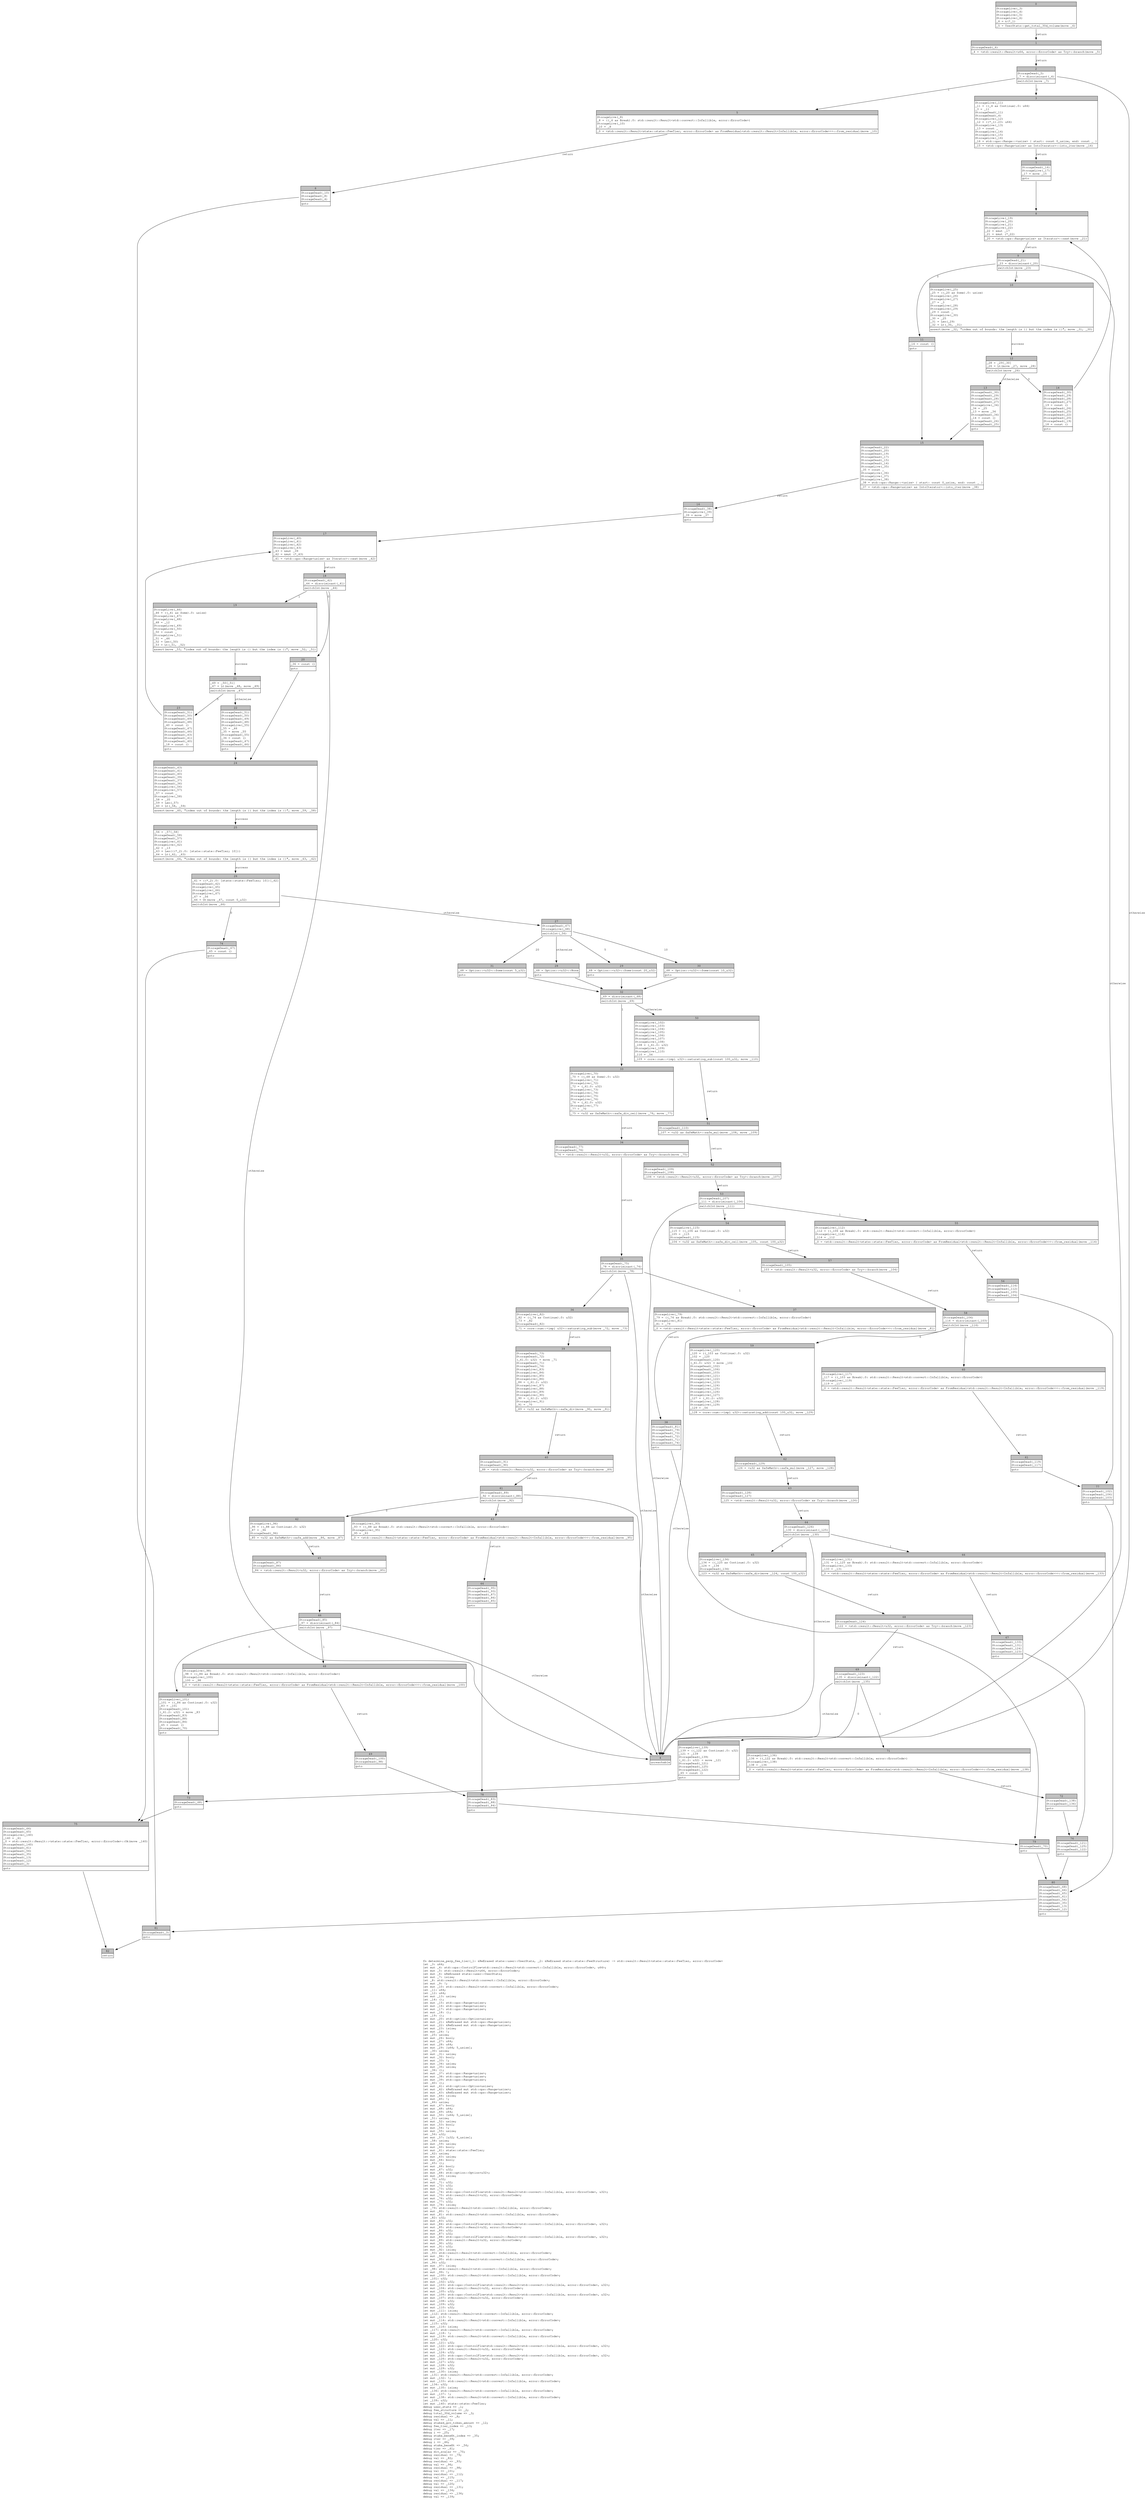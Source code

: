 digraph Mir_0_2233 {
    graph [fontname="Courier, monospace"];
    node [fontname="Courier, monospace"];
    edge [fontname="Courier, monospace"];
    label=<fn determine_perp_fee_tier(_1: &amp;ReErased state::user::UserStats, _2: &amp;ReErased state::state::FeeStructure) -&gt; std::result::Result&lt;state::state::FeeTier, error::ErrorCode&gt;<br align="left"/>let _3: u64;<br align="left"/>let mut _4: std::ops::ControlFlow&lt;std::result::Result&lt;std::convert::Infallible, error::ErrorCode&gt;, u64&gt;;<br align="left"/>let mut _5: std::result::Result&lt;u64, error::ErrorCode&gt;;<br align="left"/>let mut _6: &amp;ReErased state::user::UserStats;<br align="left"/>let mut _7: isize;<br align="left"/>let _8: std::result::Result&lt;std::convert::Infallible, error::ErrorCode&gt;;<br align="left"/>let mut _9: !;<br align="left"/>let mut _10: std::result::Result&lt;std::convert::Infallible, error::ErrorCode&gt;;<br align="left"/>let _11: u64;<br align="left"/>let _12: u64;<br align="left"/>let mut _13: usize;<br align="left"/>let _14: ();<br align="left"/>let mut _15: std::ops::Range&lt;usize&gt;;<br align="left"/>let mut _16: std::ops::Range&lt;usize&gt;;<br align="left"/>let mut _17: std::ops::Range&lt;usize&gt;;<br align="left"/>let mut _18: ();<br align="left"/>let _19: ();<br align="left"/>let mut _20: std::option::Option&lt;usize&gt;;<br align="left"/>let mut _21: &amp;ReErased mut std::ops::Range&lt;usize&gt;;<br align="left"/>let mut _22: &amp;ReErased mut std::ops::Range&lt;usize&gt;;<br align="left"/>let mut _23: isize;<br align="left"/>let mut _24: !;<br align="left"/>let _25: usize;<br align="left"/>let mut _26: bool;<br align="left"/>let mut _27: u64;<br align="left"/>let mut _28: u64;<br align="left"/>let mut _29: [u64; 5_usize];<br align="left"/>let _30: usize;<br align="left"/>let mut _31: usize;<br align="left"/>let mut _32: bool;<br align="left"/>let mut _33: !;<br align="left"/>let mut _34: usize;<br align="left"/>let mut _35: usize;<br align="left"/>let _36: ();<br align="left"/>let mut _37: std::ops::Range&lt;usize&gt;;<br align="left"/>let mut _38: std::ops::Range&lt;usize&gt;;<br align="left"/>let mut _39: std::ops::Range&lt;usize&gt;;<br align="left"/>let _40: ();<br align="left"/>let mut _41: std::option::Option&lt;usize&gt;;<br align="left"/>let mut _42: &amp;ReErased mut std::ops::Range&lt;usize&gt;;<br align="left"/>let mut _43: &amp;ReErased mut std::ops::Range&lt;usize&gt;;<br align="left"/>let mut _44: isize;<br align="left"/>let mut _45: !;<br align="left"/>let _46: usize;<br align="left"/>let mut _47: bool;<br align="left"/>let mut _48: u64;<br align="left"/>let mut _49: u64;<br align="left"/>let mut _50: [u64; 5_usize];<br align="left"/>let _51: usize;<br align="left"/>let mut _52: usize;<br align="left"/>let mut _53: bool;<br align="left"/>let mut _54: !;<br align="left"/>let mut _55: usize;<br align="left"/>let _56: u32;<br align="left"/>let mut _57: [u32; 6_usize];<br align="left"/>let _58: usize;<br align="left"/>let mut _59: usize;<br align="left"/>let mut _60: bool;<br align="left"/>let mut _61: state::state::FeeTier;<br align="left"/>let _62: usize;<br align="left"/>let mut _63: usize;<br align="left"/>let mut _64: bool;<br align="left"/>let _65: ();<br align="left"/>let mut _66: bool;<br align="left"/>let mut _67: u32;<br align="left"/>let mut _68: std::option::Option&lt;u32&gt;;<br align="left"/>let mut _69: isize;<br align="left"/>let _70: u32;<br align="left"/>let mut _71: u32;<br align="left"/>let mut _72: u32;<br align="left"/>let mut _73: u32;<br align="left"/>let mut _74: std::ops::ControlFlow&lt;std::result::Result&lt;std::convert::Infallible, error::ErrorCode&gt;, u32&gt;;<br align="left"/>let mut _75: std::result::Result&lt;u32, error::ErrorCode&gt;;<br align="left"/>let mut _76: u32;<br align="left"/>let mut _77: u32;<br align="left"/>let mut _78: isize;<br align="left"/>let _79: std::result::Result&lt;std::convert::Infallible, error::ErrorCode&gt;;<br align="left"/>let mut _80: !;<br align="left"/>let mut _81: std::result::Result&lt;std::convert::Infallible, error::ErrorCode&gt;;<br align="left"/>let _82: u32;<br align="left"/>let mut _83: u32;<br align="left"/>let mut _84: std::ops::ControlFlow&lt;std::result::Result&lt;std::convert::Infallible, error::ErrorCode&gt;, u32&gt;;<br align="left"/>let mut _85: std::result::Result&lt;u32, error::ErrorCode&gt;;<br align="left"/>let mut _86: u32;<br align="left"/>let mut _87: u32;<br align="left"/>let mut _88: std::ops::ControlFlow&lt;std::result::Result&lt;std::convert::Infallible, error::ErrorCode&gt;, u32&gt;;<br align="left"/>let mut _89: std::result::Result&lt;u32, error::ErrorCode&gt;;<br align="left"/>let mut _90: u32;<br align="left"/>let mut _91: u32;<br align="left"/>let mut _92: isize;<br align="left"/>let _93: std::result::Result&lt;std::convert::Infallible, error::ErrorCode&gt;;<br align="left"/>let mut _94: !;<br align="left"/>let mut _95: std::result::Result&lt;std::convert::Infallible, error::ErrorCode&gt;;<br align="left"/>let _96: u32;<br align="left"/>let mut _97: isize;<br align="left"/>let _98: std::result::Result&lt;std::convert::Infallible, error::ErrorCode&gt;;<br align="left"/>let mut _99: !;<br align="left"/>let mut _100: std::result::Result&lt;std::convert::Infallible, error::ErrorCode&gt;;<br align="left"/>let _101: u32;<br align="left"/>let mut _102: u32;<br align="left"/>let mut _103: std::ops::ControlFlow&lt;std::result::Result&lt;std::convert::Infallible, error::ErrorCode&gt;, u32&gt;;<br align="left"/>let mut _104: std::result::Result&lt;u32, error::ErrorCode&gt;;<br align="left"/>let mut _105: u32;<br align="left"/>let mut _106: std::ops::ControlFlow&lt;std::result::Result&lt;std::convert::Infallible, error::ErrorCode&gt;, u32&gt;;<br align="left"/>let mut _107: std::result::Result&lt;u32, error::ErrorCode&gt;;<br align="left"/>let mut _108: u32;<br align="left"/>let mut _109: u32;<br align="left"/>let mut _110: u32;<br align="left"/>let mut _111: isize;<br align="left"/>let _112: std::result::Result&lt;std::convert::Infallible, error::ErrorCode&gt;;<br align="left"/>let mut _113: !;<br align="left"/>let mut _114: std::result::Result&lt;std::convert::Infallible, error::ErrorCode&gt;;<br align="left"/>let _115: u32;<br align="left"/>let mut _116: isize;<br align="left"/>let _117: std::result::Result&lt;std::convert::Infallible, error::ErrorCode&gt;;<br align="left"/>let mut _118: !;<br align="left"/>let mut _119: std::result::Result&lt;std::convert::Infallible, error::ErrorCode&gt;;<br align="left"/>let _120: u32;<br align="left"/>let mut _121: u32;<br align="left"/>let mut _122: std::ops::ControlFlow&lt;std::result::Result&lt;std::convert::Infallible, error::ErrorCode&gt;, u32&gt;;<br align="left"/>let mut _123: std::result::Result&lt;u32, error::ErrorCode&gt;;<br align="left"/>let mut _124: u32;<br align="left"/>let mut _125: std::ops::ControlFlow&lt;std::result::Result&lt;std::convert::Infallible, error::ErrorCode&gt;, u32&gt;;<br align="left"/>let mut _126: std::result::Result&lt;u32, error::ErrorCode&gt;;<br align="left"/>let mut _127: u32;<br align="left"/>let mut _128: u32;<br align="left"/>let mut _129: u32;<br align="left"/>let mut _130: isize;<br align="left"/>let _131: std::result::Result&lt;std::convert::Infallible, error::ErrorCode&gt;;<br align="left"/>let mut _132: !;<br align="left"/>let mut _133: std::result::Result&lt;std::convert::Infallible, error::ErrorCode&gt;;<br align="left"/>let _134: u32;<br align="left"/>let mut _135: isize;<br align="left"/>let _136: std::result::Result&lt;std::convert::Infallible, error::ErrorCode&gt;;<br align="left"/>let mut _137: !;<br align="left"/>let mut _138: std::result::Result&lt;std::convert::Infallible, error::ErrorCode&gt;;<br align="left"/>let _139: u32;<br align="left"/>let mut _140: state::state::FeeTier;<br align="left"/>debug user_stats =&gt; _1;<br align="left"/>debug fee_structure =&gt; _2;<br align="left"/>debug total_30d_volume =&gt; _3;<br align="left"/>debug residual =&gt; _8;<br align="left"/>debug val =&gt; _11;<br align="left"/>debug staked_gov_token_amount =&gt; _12;<br align="left"/>debug fee_tier_index =&gt; _13;<br align="left"/>debug iter =&gt; _17;<br align="left"/>debug i =&gt; _25;<br align="left"/>debug stake_benefit_index =&gt; _35;<br align="left"/>debug iter =&gt; _39;<br align="left"/>debug i =&gt; _46;<br align="left"/>debug stake_benefit =&gt; _56;<br align="left"/>debug tier =&gt; _61;<br align="left"/>debug div_scalar =&gt; _70;<br align="left"/>debug residual =&gt; _79;<br align="left"/>debug val =&gt; _82;<br align="left"/>debug residual =&gt; _93;<br align="left"/>debug val =&gt; _96;<br align="left"/>debug residual =&gt; _98;<br align="left"/>debug val =&gt; _101;<br align="left"/>debug residual =&gt; _112;<br align="left"/>debug val =&gt; _115;<br align="left"/>debug residual =&gt; _117;<br align="left"/>debug val =&gt; _120;<br align="left"/>debug residual =&gt; _131;<br align="left"/>debug val =&gt; _134;<br align="left"/>debug residual =&gt; _136;<br align="left"/>debug val =&gt; _139;<br align="left"/>>;
    bb0__0_2233 [shape="none", label=<<table border="0" cellborder="1" cellspacing="0"><tr><td bgcolor="gray" align="center" colspan="1">0</td></tr><tr><td align="left" balign="left">StorageLive(_3)<br/>StorageLive(_4)<br/>StorageLive(_5)<br/>StorageLive(_6)<br/>_6 = &amp;(*_1)<br/></td></tr><tr><td align="left">_5 = UserStats::get_total_30d_volume(move _6)</td></tr></table>>];
    bb1__0_2233 [shape="none", label=<<table border="0" cellborder="1" cellspacing="0"><tr><td bgcolor="gray" align="center" colspan="1">1</td></tr><tr><td align="left" balign="left">StorageDead(_6)<br/></td></tr><tr><td align="left">_4 = &lt;std::result::Result&lt;u64, error::ErrorCode&gt; as Try&gt;::branch(move _5)</td></tr></table>>];
    bb2__0_2233 [shape="none", label=<<table border="0" cellborder="1" cellspacing="0"><tr><td bgcolor="gray" align="center" colspan="1">2</td></tr><tr><td align="left" balign="left">StorageDead(_5)<br/>_7 = discriminant(_4)<br/></td></tr><tr><td align="left">switchInt(move _7)</td></tr></table>>];
    bb3__0_2233 [shape="none", label=<<table border="0" cellborder="1" cellspacing="0"><tr><td bgcolor="gray" align="center" colspan="1">3</td></tr><tr><td align="left" balign="left">StorageLive(_11)<br/>_11 = ((_4 as Continue).0: u64)<br/>_3 = _11<br/>StorageDead(_11)<br/>StorageDead(_4)<br/>StorageLive(_12)<br/>_12 = ((*_1).23: u64)<br/>StorageLive(_13)<br/>_13 = const _<br/>StorageLive(_14)<br/>StorageLive(_15)<br/>StorageLive(_16)<br/>_16 = std::ops::Range::&lt;usize&gt; { start: const 0_usize, end: const _ }<br/></td></tr><tr><td align="left">_15 = &lt;std::ops::Range&lt;usize&gt; as IntoIterator&gt;::into_iter(move _16)</td></tr></table>>];
    bb4__0_2233 [shape="none", label=<<table border="0" cellborder="1" cellspacing="0"><tr><td bgcolor="gray" align="center" colspan="1">4</td></tr><tr><td align="left">unreachable</td></tr></table>>];
    bb5__0_2233 [shape="none", label=<<table border="0" cellborder="1" cellspacing="0"><tr><td bgcolor="gray" align="center" colspan="1">5</td></tr><tr><td align="left" balign="left">StorageLive(_8)<br/>_8 = ((_4 as Break).0: std::result::Result&lt;std::convert::Infallible, error::ErrorCode&gt;)<br/>StorageLive(_10)<br/>_10 = _8<br/></td></tr><tr><td align="left">_0 = &lt;std::result::Result&lt;state::state::FeeTier, error::ErrorCode&gt; as FromResidual&lt;std::result::Result&lt;Infallible, error::ErrorCode&gt;&gt;&gt;::from_residual(move _10)</td></tr></table>>];
    bb6__0_2233 [shape="none", label=<<table border="0" cellborder="1" cellspacing="0"><tr><td bgcolor="gray" align="center" colspan="1">6</td></tr><tr><td align="left" balign="left">StorageDead(_10)<br/>StorageDead(_8)<br/>StorageDead(_4)<br/></td></tr><tr><td align="left">goto</td></tr></table>>];
    bb7__0_2233 [shape="none", label=<<table border="0" cellborder="1" cellspacing="0"><tr><td bgcolor="gray" align="center" colspan="1">7</td></tr><tr><td align="left" balign="left">StorageDead(_16)<br/>StorageLive(_17)<br/>_17 = move _15<br/></td></tr><tr><td align="left">goto</td></tr></table>>];
    bb8__0_2233 [shape="none", label=<<table border="0" cellborder="1" cellspacing="0"><tr><td bgcolor="gray" align="center" colspan="1">8</td></tr><tr><td align="left" balign="left">StorageLive(_19)<br/>StorageLive(_20)<br/>StorageLive(_21)<br/>StorageLive(_22)<br/>_22 = &amp;mut _17<br/>_21 = &amp;mut (*_22)<br/></td></tr><tr><td align="left">_20 = &lt;std::ops::Range&lt;usize&gt; as Iterator&gt;::next(move _21)</td></tr></table>>];
    bb9__0_2233 [shape="none", label=<<table border="0" cellborder="1" cellspacing="0"><tr><td bgcolor="gray" align="center" colspan="1">9</td></tr><tr><td align="left" balign="left">StorageDead(_21)<br/>_23 = discriminant(_20)<br/></td></tr><tr><td align="left">switchInt(move _23)</td></tr></table>>];
    bb10__0_2233 [shape="none", label=<<table border="0" cellborder="1" cellspacing="0"><tr><td bgcolor="gray" align="center" colspan="1">10</td></tr><tr><td align="left" balign="left">StorageLive(_25)<br/>_25 = ((_20 as Some).0: usize)<br/>StorageLive(_26)<br/>StorageLive(_27)<br/>_27 = _3<br/>StorageLive(_28)<br/>StorageLive(_29)<br/>_29 = const _<br/>StorageLive(_30)<br/>_30 = _25<br/>_31 = Len(_29)<br/>_32 = Lt(_30, _31)<br/></td></tr><tr><td align="left">assert(move _32, &quot;index out of bounds: the length is {} but the index is {}&quot;, move _31, _30)</td></tr></table>>];
    bb11__0_2233 [shape="none", label=<<table border="0" cellborder="1" cellspacing="0"><tr><td bgcolor="gray" align="center" colspan="1">11</td></tr><tr><td align="left" balign="left">_14 = const ()<br/></td></tr><tr><td align="left">goto</td></tr></table>>];
    bb12__0_2233 [shape="none", label=<<table border="0" cellborder="1" cellspacing="0"><tr><td bgcolor="gray" align="center" colspan="1">12</td></tr><tr><td align="left" balign="left">_28 = _29[_30]<br/>_26 = Lt(move _27, move _28)<br/></td></tr><tr><td align="left">switchInt(move _26)</td></tr></table>>];
    bb13__0_2233 [shape="none", label=<<table border="0" cellborder="1" cellspacing="0"><tr><td bgcolor="gray" align="center" colspan="1">13</td></tr><tr><td align="left" balign="left">StorageDead(_30)<br/>StorageDead(_29)<br/>StorageDead(_28)<br/>StorageDead(_27)<br/>StorageLive(_34)<br/>_34 = _25<br/>_13 = move _34<br/>StorageDead(_34)<br/>_14 = const ()<br/>StorageDead(_26)<br/>StorageDead(_25)<br/></td></tr><tr><td align="left">goto</td></tr></table>>];
    bb14__0_2233 [shape="none", label=<<table border="0" cellborder="1" cellspacing="0"><tr><td bgcolor="gray" align="center" colspan="1">14</td></tr><tr><td align="left" balign="left">StorageDead(_30)<br/>StorageDead(_29)<br/>StorageDead(_28)<br/>StorageDead(_27)<br/>_19 = const ()<br/>StorageDead(_26)<br/>StorageDead(_25)<br/>StorageDead(_22)<br/>StorageDead(_20)<br/>StorageDead(_19)<br/>_18 = const ()<br/></td></tr><tr><td align="left">goto</td></tr></table>>];
    bb15__0_2233 [shape="none", label=<<table border="0" cellborder="1" cellspacing="0"><tr><td bgcolor="gray" align="center" colspan="1">15</td></tr><tr><td align="left" balign="left">StorageDead(_22)<br/>StorageDead(_20)<br/>StorageDead(_19)<br/>StorageDead(_17)<br/>StorageDead(_15)<br/>StorageDead(_14)<br/>StorageLive(_35)<br/>_35 = const _<br/>StorageLive(_36)<br/>StorageLive(_37)<br/>StorageLive(_38)<br/>_38 = std::ops::Range::&lt;usize&gt; { start: const 0_usize, end: const _ }<br/></td></tr><tr><td align="left">_37 = &lt;std::ops::Range&lt;usize&gt; as IntoIterator&gt;::into_iter(move _38)</td></tr></table>>];
    bb16__0_2233 [shape="none", label=<<table border="0" cellborder="1" cellspacing="0"><tr><td bgcolor="gray" align="center" colspan="1">16</td></tr><tr><td align="left" balign="left">StorageDead(_38)<br/>StorageLive(_39)<br/>_39 = move _37<br/></td></tr><tr><td align="left">goto</td></tr></table>>];
    bb17__0_2233 [shape="none", label=<<table border="0" cellborder="1" cellspacing="0"><tr><td bgcolor="gray" align="center" colspan="1">17</td></tr><tr><td align="left" balign="left">StorageLive(_40)<br/>StorageLive(_41)<br/>StorageLive(_42)<br/>StorageLive(_43)<br/>_43 = &amp;mut _39<br/>_42 = &amp;mut (*_43)<br/></td></tr><tr><td align="left">_41 = &lt;std::ops::Range&lt;usize&gt; as Iterator&gt;::next(move _42)</td></tr></table>>];
    bb18__0_2233 [shape="none", label=<<table border="0" cellborder="1" cellspacing="0"><tr><td bgcolor="gray" align="center" colspan="1">18</td></tr><tr><td align="left" balign="left">StorageDead(_42)<br/>_44 = discriminant(_41)<br/></td></tr><tr><td align="left">switchInt(move _44)</td></tr></table>>];
    bb19__0_2233 [shape="none", label=<<table border="0" cellborder="1" cellspacing="0"><tr><td bgcolor="gray" align="center" colspan="1">19</td></tr><tr><td align="left" balign="left">StorageLive(_46)<br/>_46 = ((_41 as Some).0: usize)<br/>StorageLive(_47)<br/>StorageLive(_48)<br/>_48 = _12<br/>StorageLive(_49)<br/>StorageLive(_50)<br/>_50 = const _<br/>StorageLive(_51)<br/>_51 = _46<br/>_52 = Len(_50)<br/>_53 = Lt(_51, _52)<br/></td></tr><tr><td align="left">assert(move _53, &quot;index out of bounds: the length is {} but the index is {}&quot;, move _52, _51)</td></tr></table>>];
    bb20__0_2233 [shape="none", label=<<table border="0" cellborder="1" cellspacing="0"><tr><td bgcolor="gray" align="center" colspan="1">20</td></tr><tr><td align="left" balign="left">_36 = const ()<br/></td></tr><tr><td align="left">goto</td></tr></table>>];
    bb21__0_2233 [shape="none", label=<<table border="0" cellborder="1" cellspacing="0"><tr><td bgcolor="gray" align="center" colspan="1">21</td></tr><tr><td align="left" balign="left">_49 = _50[_51]<br/>_47 = Lt(move _48, move _49)<br/></td></tr><tr><td align="left">switchInt(move _47)</td></tr></table>>];
    bb22__0_2233 [shape="none", label=<<table border="0" cellborder="1" cellspacing="0"><tr><td bgcolor="gray" align="center" colspan="1">22</td></tr><tr><td align="left" balign="left">StorageDead(_51)<br/>StorageDead(_50)<br/>StorageDead(_49)<br/>StorageDead(_48)<br/>StorageLive(_55)<br/>_55 = _46<br/>_35 = move _55<br/>StorageDead(_55)<br/>_36 = const ()<br/>StorageDead(_47)<br/>StorageDead(_46)<br/></td></tr><tr><td align="left">goto</td></tr></table>>];
    bb23__0_2233 [shape="none", label=<<table border="0" cellborder="1" cellspacing="0"><tr><td bgcolor="gray" align="center" colspan="1">23</td></tr><tr><td align="left" balign="left">StorageDead(_51)<br/>StorageDead(_50)<br/>StorageDead(_49)<br/>StorageDead(_48)<br/>_40 = const ()<br/>StorageDead(_47)<br/>StorageDead(_46)<br/>StorageDead(_43)<br/>StorageDead(_41)<br/>StorageDead(_40)<br/>_18 = const ()<br/></td></tr><tr><td align="left">goto</td></tr></table>>];
    bb24__0_2233 [shape="none", label=<<table border="0" cellborder="1" cellspacing="0"><tr><td bgcolor="gray" align="center" colspan="1">24</td></tr><tr><td align="left" balign="left">StorageDead(_43)<br/>StorageDead(_41)<br/>StorageDead(_40)<br/>StorageDead(_39)<br/>StorageDead(_37)<br/>StorageDead(_36)<br/>StorageLive(_56)<br/>StorageLive(_57)<br/>_57 = const _<br/>StorageLive(_58)<br/>_58 = _35<br/>_59 = Len(_57)<br/>_60 = Lt(_58, _59)<br/></td></tr><tr><td align="left">assert(move _60, &quot;index out of bounds: the length is {} but the index is {}&quot;, move _59, _58)</td></tr></table>>];
    bb25__0_2233 [shape="none", label=<<table border="0" cellborder="1" cellspacing="0"><tr><td bgcolor="gray" align="center" colspan="1">25</td></tr><tr><td align="left" balign="left">_56 = _57[_58]<br/>StorageDead(_58)<br/>StorageDead(_57)<br/>StorageLive(_61)<br/>StorageLive(_62)<br/>_62 = _13<br/>_63 = Len(((*_2).0: [state::state::FeeTier; 10]))<br/>_64 = Lt(_62, _63)<br/></td></tr><tr><td align="left">assert(move _64, &quot;index out of bounds: the length is {} but the index is {}&quot;, move _63, _62)</td></tr></table>>];
    bb26__0_2233 [shape="none", label=<<table border="0" cellborder="1" cellspacing="0"><tr><td bgcolor="gray" align="center" colspan="1">26</td></tr><tr><td align="left" balign="left">_61 = ((*_2).0: [state::state::FeeTier; 10])[_62]<br/>StorageDead(_62)<br/>StorageLive(_65)<br/>StorageLive(_66)<br/>StorageLive(_67)<br/>_67 = _56<br/>_66 = Gt(move _67, const 0_u32)<br/></td></tr><tr><td align="left">switchInt(move _66)</td></tr></table>>];
    bb27__0_2233 [shape="none", label=<<table border="0" cellborder="1" cellspacing="0"><tr><td bgcolor="gray" align="center" colspan="1">27</td></tr><tr><td align="left" balign="left">StorageDead(_67)<br/>StorageLive(_68)<br/></td></tr><tr><td align="left">switchInt(_56)</td></tr></table>>];
    bb28__0_2233 [shape="none", label=<<table border="0" cellborder="1" cellspacing="0"><tr><td bgcolor="gray" align="center" colspan="1">28</td></tr><tr><td align="left" balign="left">_68 = Option::&lt;u32&gt;::None<br/></td></tr><tr><td align="left">goto</td></tr></table>>];
    bb29__0_2233 [shape="none", label=<<table border="0" cellborder="1" cellspacing="0"><tr><td bgcolor="gray" align="center" colspan="1">29</td></tr><tr><td align="left" balign="left">_68 = Option::&lt;u32&gt;::Some(const 20_u32)<br/></td></tr><tr><td align="left">goto</td></tr></table>>];
    bb30__0_2233 [shape="none", label=<<table border="0" cellborder="1" cellspacing="0"><tr><td bgcolor="gray" align="center" colspan="1">30</td></tr><tr><td align="left" balign="left">_68 = Option::&lt;u32&gt;::Some(const 10_u32)<br/></td></tr><tr><td align="left">goto</td></tr></table>>];
    bb31__0_2233 [shape="none", label=<<table border="0" cellborder="1" cellspacing="0"><tr><td bgcolor="gray" align="center" colspan="1">31</td></tr><tr><td align="left" balign="left">_68 = Option::&lt;u32&gt;::Some(const 5_u32)<br/></td></tr><tr><td align="left">goto</td></tr></table>>];
    bb32__0_2233 [shape="none", label=<<table border="0" cellborder="1" cellspacing="0"><tr><td bgcolor="gray" align="center" colspan="1">32</td></tr><tr><td align="left" balign="left">_69 = discriminant(_68)<br/></td></tr><tr><td align="left">switchInt(move _69)</td></tr></table>>];
    bb33__0_2233 [shape="none", label=<<table border="0" cellborder="1" cellspacing="0"><tr><td bgcolor="gray" align="center" colspan="1">33</td></tr><tr><td align="left" balign="left">StorageLive(_70)<br/>_70 = ((_68 as Some).0: u32)<br/>StorageLive(_71)<br/>StorageLive(_72)<br/>_72 = (_61.0: u32)<br/>StorageLive(_73)<br/>StorageLive(_74)<br/>StorageLive(_75)<br/>StorageLive(_76)<br/>_76 = (_61.0: u32)<br/>StorageLive(_77)<br/>_77 = _70<br/></td></tr><tr><td align="left">_75 = &lt;u32 as SafeMath&gt;::safe_div_ceil(move _76, move _77)</td></tr></table>>];
    bb34__0_2233 [shape="none", label=<<table border="0" cellborder="1" cellspacing="0"><tr><td bgcolor="gray" align="center" colspan="1">34</td></tr><tr><td align="left" balign="left">StorageDead(_77)<br/>StorageDead(_76)<br/></td></tr><tr><td align="left">_74 = &lt;std::result::Result&lt;u32, error::ErrorCode&gt; as Try&gt;::branch(move _75)</td></tr></table>>];
    bb35__0_2233 [shape="none", label=<<table border="0" cellborder="1" cellspacing="0"><tr><td bgcolor="gray" align="center" colspan="1">35</td></tr><tr><td align="left" balign="left">StorageDead(_75)<br/>_78 = discriminant(_74)<br/></td></tr><tr><td align="left">switchInt(move _78)</td></tr></table>>];
    bb36__0_2233 [shape="none", label=<<table border="0" cellborder="1" cellspacing="0"><tr><td bgcolor="gray" align="center" colspan="1">36</td></tr><tr><td align="left" balign="left">StorageLive(_82)<br/>_82 = ((_74 as Continue).0: u32)<br/>_73 = _82<br/>StorageDead(_82)<br/></td></tr><tr><td align="left">_71 = core::num::&lt;impl u32&gt;::saturating_sub(move _72, move _73)</td></tr></table>>];
    bb37__0_2233 [shape="none", label=<<table border="0" cellborder="1" cellspacing="0"><tr><td bgcolor="gray" align="center" colspan="1">37</td></tr><tr><td align="left" balign="left">StorageLive(_79)<br/>_79 = ((_74 as Break).0: std::result::Result&lt;std::convert::Infallible, error::ErrorCode&gt;)<br/>StorageLive(_81)<br/>_81 = _79<br/></td></tr><tr><td align="left">_0 = &lt;std::result::Result&lt;state::state::FeeTier, error::ErrorCode&gt; as FromResidual&lt;std::result::Result&lt;Infallible, error::ErrorCode&gt;&gt;&gt;::from_residual(move _81)</td></tr></table>>];
    bb38__0_2233 [shape="none", label=<<table border="0" cellborder="1" cellspacing="0"><tr><td bgcolor="gray" align="center" colspan="1">38</td></tr><tr><td align="left" balign="left">StorageDead(_81)<br/>StorageDead(_79)<br/>StorageDead(_73)<br/>StorageDead(_72)<br/>StorageDead(_71)<br/>StorageDead(_74)<br/></td></tr><tr><td align="left">goto</td></tr></table>>];
    bb39__0_2233 [shape="none", label=<<table border="0" cellborder="1" cellspacing="0"><tr><td bgcolor="gray" align="center" colspan="1">39</td></tr><tr><td align="left" balign="left">StorageDead(_73)<br/>StorageDead(_72)<br/>(_61.0: u32) = move _71<br/>StorageDead(_71)<br/>StorageDead(_74)<br/>StorageLive(_83)<br/>StorageLive(_84)<br/>StorageLive(_85)<br/>StorageLive(_86)<br/>_86 = (_61.2: u32)<br/>StorageLive(_87)<br/>StorageLive(_88)<br/>StorageLive(_89)<br/>StorageLive(_90)<br/>_90 = (_61.2: u32)<br/>StorageLive(_91)<br/>_91 = _70<br/></td></tr><tr><td align="left">_89 = &lt;u32 as SafeMath&gt;::safe_div(move _90, move _91)</td></tr></table>>];
    bb40__0_2233 [shape="none", label=<<table border="0" cellborder="1" cellspacing="0"><tr><td bgcolor="gray" align="center" colspan="1">40</td></tr><tr><td align="left" balign="left">StorageDead(_91)<br/>StorageDead(_90)<br/></td></tr><tr><td align="left">_88 = &lt;std::result::Result&lt;u32, error::ErrorCode&gt; as Try&gt;::branch(move _89)</td></tr></table>>];
    bb41__0_2233 [shape="none", label=<<table border="0" cellborder="1" cellspacing="0"><tr><td bgcolor="gray" align="center" colspan="1">41</td></tr><tr><td align="left" balign="left">StorageDead(_89)<br/>_92 = discriminant(_88)<br/></td></tr><tr><td align="left">switchInt(move _92)</td></tr></table>>];
    bb42__0_2233 [shape="none", label=<<table border="0" cellborder="1" cellspacing="0"><tr><td bgcolor="gray" align="center" colspan="1">42</td></tr><tr><td align="left" balign="left">StorageLive(_96)<br/>_96 = ((_88 as Continue).0: u32)<br/>_87 = _96<br/>StorageDead(_96)<br/></td></tr><tr><td align="left">_85 = &lt;u32 as SafeMath&gt;::safe_add(move _86, move _87)</td></tr></table>>];
    bb43__0_2233 [shape="none", label=<<table border="0" cellborder="1" cellspacing="0"><tr><td bgcolor="gray" align="center" colspan="1">43</td></tr><tr><td align="left" balign="left">StorageLive(_93)<br/>_93 = ((_88 as Break).0: std::result::Result&lt;std::convert::Infallible, error::ErrorCode&gt;)<br/>StorageLive(_95)<br/>_95 = _93<br/></td></tr><tr><td align="left">_0 = &lt;std::result::Result&lt;state::state::FeeTier, error::ErrorCode&gt; as FromResidual&lt;std::result::Result&lt;Infallible, error::ErrorCode&gt;&gt;&gt;::from_residual(move _95)</td></tr></table>>];
    bb44__0_2233 [shape="none", label=<<table border="0" cellborder="1" cellspacing="0"><tr><td bgcolor="gray" align="center" colspan="1">44</td></tr><tr><td align="left" balign="left">StorageDead(_95)<br/>StorageDead(_93)<br/>StorageDead(_87)<br/>StorageDead(_86)<br/>StorageDead(_85)<br/></td></tr><tr><td align="left">goto</td></tr></table>>];
    bb45__0_2233 [shape="none", label=<<table border="0" cellborder="1" cellspacing="0"><tr><td bgcolor="gray" align="center" colspan="1">45</td></tr><tr><td align="left" balign="left">StorageDead(_87)<br/>StorageDead(_86)<br/></td></tr><tr><td align="left">_84 = &lt;std::result::Result&lt;u32, error::ErrorCode&gt; as Try&gt;::branch(move _85)</td></tr></table>>];
    bb46__0_2233 [shape="none", label=<<table border="0" cellborder="1" cellspacing="0"><tr><td bgcolor="gray" align="center" colspan="1">46</td></tr><tr><td align="left" balign="left">StorageDead(_85)<br/>_97 = discriminant(_84)<br/></td></tr><tr><td align="left">switchInt(move _97)</td></tr></table>>];
    bb47__0_2233 [shape="none", label=<<table border="0" cellborder="1" cellspacing="0"><tr><td bgcolor="gray" align="center" colspan="1">47</td></tr><tr><td align="left" balign="left">StorageLive(_101)<br/>_101 = ((_84 as Continue).0: u32)<br/>_83 = _101<br/>StorageDead(_101)<br/>(_61.2: u32) = move _83<br/>StorageDead(_83)<br/>StorageDead(_88)<br/>StorageDead(_84)<br/>_65 = const ()<br/>StorageDead(_70)<br/></td></tr><tr><td align="left">goto</td></tr></table>>];
    bb48__0_2233 [shape="none", label=<<table border="0" cellborder="1" cellspacing="0"><tr><td bgcolor="gray" align="center" colspan="1">48</td></tr><tr><td align="left" balign="left">StorageLive(_98)<br/>_98 = ((_84 as Break).0: std::result::Result&lt;std::convert::Infallible, error::ErrorCode&gt;)<br/>StorageLive(_100)<br/>_100 = _98<br/></td></tr><tr><td align="left">_0 = &lt;std::result::Result&lt;state::state::FeeTier, error::ErrorCode&gt; as FromResidual&lt;std::result::Result&lt;Infallible, error::ErrorCode&gt;&gt;&gt;::from_residual(move _100)</td></tr></table>>];
    bb49__0_2233 [shape="none", label=<<table border="0" cellborder="1" cellspacing="0"><tr><td bgcolor="gray" align="center" colspan="1">49</td></tr><tr><td align="left" balign="left">StorageDead(_100)<br/>StorageDead(_98)<br/></td></tr><tr><td align="left">goto</td></tr></table>>];
    bb50__0_2233 [shape="none", label=<<table border="0" cellborder="1" cellspacing="0"><tr><td bgcolor="gray" align="center" colspan="1">50</td></tr><tr><td align="left" balign="left">StorageLive(_102)<br/>StorageLive(_103)<br/>StorageLive(_104)<br/>StorageLive(_105)<br/>StorageLive(_106)<br/>StorageLive(_107)<br/>StorageLive(_108)<br/>_108 = (_61.0: u32)<br/>StorageLive(_109)<br/>StorageLive(_110)<br/>_110 = _56<br/></td></tr><tr><td align="left">_109 = core::num::&lt;impl u32&gt;::saturating_sub(const 100_u32, move _110)</td></tr></table>>];
    bb51__0_2233 [shape="none", label=<<table border="0" cellborder="1" cellspacing="0"><tr><td bgcolor="gray" align="center" colspan="1">51</td></tr><tr><td align="left" balign="left">StorageDead(_110)<br/></td></tr><tr><td align="left">_107 = &lt;u32 as SafeMath&gt;::safe_mul(move _108, move _109)</td></tr></table>>];
    bb52__0_2233 [shape="none", label=<<table border="0" cellborder="1" cellspacing="0"><tr><td bgcolor="gray" align="center" colspan="1">52</td></tr><tr><td align="left" balign="left">StorageDead(_109)<br/>StorageDead(_108)<br/></td></tr><tr><td align="left">_106 = &lt;std::result::Result&lt;u32, error::ErrorCode&gt; as Try&gt;::branch(move _107)</td></tr></table>>];
    bb53__0_2233 [shape="none", label=<<table border="0" cellborder="1" cellspacing="0"><tr><td bgcolor="gray" align="center" colspan="1">53</td></tr><tr><td align="left" balign="left">StorageDead(_107)<br/>_111 = discriminant(_106)<br/></td></tr><tr><td align="left">switchInt(move _111)</td></tr></table>>];
    bb54__0_2233 [shape="none", label=<<table border="0" cellborder="1" cellspacing="0"><tr><td bgcolor="gray" align="center" colspan="1">54</td></tr><tr><td align="left" balign="left">StorageLive(_115)<br/>_115 = ((_106 as Continue).0: u32)<br/>_105 = _115<br/>StorageDead(_115)<br/></td></tr><tr><td align="left">_104 = &lt;u32 as SafeMath&gt;::safe_div_ceil(move _105, const 100_u32)</td></tr></table>>];
    bb55__0_2233 [shape="none", label=<<table border="0" cellborder="1" cellspacing="0"><tr><td bgcolor="gray" align="center" colspan="1">55</td></tr><tr><td align="left" balign="left">StorageLive(_112)<br/>_112 = ((_106 as Break).0: std::result::Result&lt;std::convert::Infallible, error::ErrorCode&gt;)<br/>StorageLive(_114)<br/>_114 = _112<br/></td></tr><tr><td align="left">_0 = &lt;std::result::Result&lt;state::state::FeeTier, error::ErrorCode&gt; as FromResidual&lt;std::result::Result&lt;Infallible, error::ErrorCode&gt;&gt;&gt;::from_residual(move _114)</td></tr></table>>];
    bb56__0_2233 [shape="none", label=<<table border="0" cellborder="1" cellspacing="0"><tr><td bgcolor="gray" align="center" colspan="1">56</td></tr><tr><td align="left" balign="left">StorageDead(_114)<br/>StorageDead(_112)<br/>StorageDead(_105)<br/>StorageDead(_104)<br/></td></tr><tr><td align="left">goto</td></tr></table>>];
    bb57__0_2233 [shape="none", label=<<table border="0" cellborder="1" cellspacing="0"><tr><td bgcolor="gray" align="center" colspan="1">57</td></tr><tr><td align="left" balign="left">StorageDead(_105)<br/></td></tr><tr><td align="left">_103 = &lt;std::result::Result&lt;u32, error::ErrorCode&gt; as Try&gt;::branch(move _104)</td></tr></table>>];
    bb58__0_2233 [shape="none", label=<<table border="0" cellborder="1" cellspacing="0"><tr><td bgcolor="gray" align="center" colspan="1">58</td></tr><tr><td align="left" balign="left">StorageDead(_104)<br/>_116 = discriminant(_103)<br/></td></tr><tr><td align="left">switchInt(move _116)</td></tr></table>>];
    bb59__0_2233 [shape="none", label=<<table border="0" cellborder="1" cellspacing="0"><tr><td bgcolor="gray" align="center" colspan="1">59</td></tr><tr><td align="left" balign="left">StorageLive(_120)<br/>_120 = ((_103 as Continue).0: u32)<br/>_102 = _120<br/>StorageDead(_120)<br/>(_61.0: u32) = move _102<br/>StorageDead(_102)<br/>StorageDead(_106)<br/>StorageDead(_103)<br/>StorageLive(_121)<br/>StorageLive(_122)<br/>StorageLive(_123)<br/>StorageLive(_124)<br/>StorageLive(_125)<br/>StorageLive(_126)<br/>StorageLive(_127)<br/>_127 = (_61.2: u32)<br/>StorageLive(_128)<br/>StorageLive(_129)<br/>_129 = _56<br/></td></tr><tr><td align="left">_128 = core::num::&lt;impl u32&gt;::saturating_add(const 100_u32, move _129)</td></tr></table>>];
    bb60__0_2233 [shape="none", label=<<table border="0" cellborder="1" cellspacing="0"><tr><td bgcolor="gray" align="center" colspan="1">60</td></tr><tr><td align="left" balign="left">StorageLive(_117)<br/>_117 = ((_103 as Break).0: std::result::Result&lt;std::convert::Infallible, error::ErrorCode&gt;)<br/>StorageLive(_119)<br/>_119 = _117<br/></td></tr><tr><td align="left">_0 = &lt;std::result::Result&lt;state::state::FeeTier, error::ErrorCode&gt; as FromResidual&lt;std::result::Result&lt;Infallible, error::ErrorCode&gt;&gt;&gt;::from_residual(move _119)</td></tr></table>>];
    bb61__0_2233 [shape="none", label=<<table border="0" cellborder="1" cellspacing="0"><tr><td bgcolor="gray" align="center" colspan="1">61</td></tr><tr><td align="left" balign="left">StorageDead(_119)<br/>StorageDead(_117)<br/></td></tr><tr><td align="left">goto</td></tr></table>>];
    bb62__0_2233 [shape="none", label=<<table border="0" cellborder="1" cellspacing="0"><tr><td bgcolor="gray" align="center" colspan="1">62</td></tr><tr><td align="left" balign="left">StorageDead(_129)<br/></td></tr><tr><td align="left">_126 = &lt;u32 as SafeMath&gt;::safe_mul(move _127, move _128)</td></tr></table>>];
    bb63__0_2233 [shape="none", label=<<table border="0" cellborder="1" cellspacing="0"><tr><td bgcolor="gray" align="center" colspan="1">63</td></tr><tr><td align="left" balign="left">StorageDead(_128)<br/>StorageDead(_127)<br/></td></tr><tr><td align="left">_125 = &lt;std::result::Result&lt;u32, error::ErrorCode&gt; as Try&gt;::branch(move _126)</td></tr></table>>];
    bb64__0_2233 [shape="none", label=<<table border="0" cellborder="1" cellspacing="0"><tr><td bgcolor="gray" align="center" colspan="1">64</td></tr><tr><td align="left" balign="left">StorageDead(_126)<br/>_130 = discriminant(_125)<br/></td></tr><tr><td align="left">switchInt(move _130)</td></tr></table>>];
    bb65__0_2233 [shape="none", label=<<table border="0" cellborder="1" cellspacing="0"><tr><td bgcolor="gray" align="center" colspan="1">65</td></tr><tr><td align="left" balign="left">StorageLive(_134)<br/>_134 = ((_125 as Continue).0: u32)<br/>_124 = _134<br/>StorageDead(_134)<br/></td></tr><tr><td align="left">_123 = &lt;u32 as SafeMath&gt;::safe_div(move _124, const 100_u32)</td></tr></table>>];
    bb66__0_2233 [shape="none", label=<<table border="0" cellborder="1" cellspacing="0"><tr><td bgcolor="gray" align="center" colspan="1">66</td></tr><tr><td align="left" balign="left">StorageLive(_131)<br/>_131 = ((_125 as Break).0: std::result::Result&lt;std::convert::Infallible, error::ErrorCode&gt;)<br/>StorageLive(_133)<br/>_133 = _131<br/></td></tr><tr><td align="left">_0 = &lt;std::result::Result&lt;state::state::FeeTier, error::ErrorCode&gt; as FromResidual&lt;std::result::Result&lt;Infallible, error::ErrorCode&gt;&gt;&gt;::from_residual(move _133)</td></tr></table>>];
    bb67__0_2233 [shape="none", label=<<table border="0" cellborder="1" cellspacing="0"><tr><td bgcolor="gray" align="center" colspan="1">67</td></tr><tr><td align="left" balign="left">StorageDead(_133)<br/>StorageDead(_131)<br/>StorageDead(_124)<br/>StorageDead(_123)<br/></td></tr><tr><td align="left">goto</td></tr></table>>];
    bb68__0_2233 [shape="none", label=<<table border="0" cellborder="1" cellspacing="0"><tr><td bgcolor="gray" align="center" colspan="1">68</td></tr><tr><td align="left" balign="left">StorageDead(_124)<br/></td></tr><tr><td align="left">_122 = &lt;std::result::Result&lt;u32, error::ErrorCode&gt; as Try&gt;::branch(move _123)</td></tr></table>>];
    bb69__0_2233 [shape="none", label=<<table border="0" cellborder="1" cellspacing="0"><tr><td bgcolor="gray" align="center" colspan="1">69</td></tr><tr><td align="left" balign="left">StorageDead(_123)<br/>_135 = discriminant(_122)<br/></td></tr><tr><td align="left">switchInt(move _135)</td></tr></table>>];
    bb70__0_2233 [shape="none", label=<<table border="0" cellborder="1" cellspacing="0"><tr><td bgcolor="gray" align="center" colspan="1">70</td></tr><tr><td align="left" balign="left">StorageLive(_139)<br/>_139 = ((_122 as Continue).0: u32)<br/>_121 = _139<br/>StorageDead(_139)<br/>(_61.2: u32) = move _121<br/>StorageDead(_121)<br/>StorageDead(_125)<br/>StorageDead(_122)<br/>_65 = const ()<br/></td></tr><tr><td align="left">goto</td></tr></table>>];
    bb71__0_2233 [shape="none", label=<<table border="0" cellborder="1" cellspacing="0"><tr><td bgcolor="gray" align="center" colspan="1">71</td></tr><tr><td align="left" balign="left">StorageLive(_136)<br/>_136 = ((_122 as Break).0: std::result::Result&lt;std::convert::Infallible, error::ErrorCode&gt;)<br/>StorageLive(_138)<br/>_138 = _136<br/></td></tr><tr><td align="left">_0 = &lt;std::result::Result&lt;state::state::FeeTier, error::ErrorCode&gt; as FromResidual&lt;std::result::Result&lt;Infallible, error::ErrorCode&gt;&gt;&gt;::from_residual(move _138)</td></tr></table>>];
    bb72__0_2233 [shape="none", label=<<table border="0" cellborder="1" cellspacing="0"><tr><td bgcolor="gray" align="center" colspan="1">72</td></tr><tr><td align="left" balign="left">StorageDead(_138)<br/>StorageDead(_136)<br/></td></tr><tr><td align="left">goto</td></tr></table>>];
    bb73__0_2233 [shape="none", label=<<table border="0" cellborder="1" cellspacing="0"><tr><td bgcolor="gray" align="center" colspan="1">73</td></tr><tr><td align="left" balign="left">StorageDead(_68)<br/></td></tr><tr><td align="left">goto</td></tr></table>>];
    bb74__0_2233 [shape="none", label=<<table border="0" cellborder="1" cellspacing="0"><tr><td bgcolor="gray" align="center" colspan="1">74</td></tr><tr><td align="left" balign="left">StorageDead(_67)<br/>_65 = const ()<br/></td></tr><tr><td align="left">goto</td></tr></table>>];
    bb75__0_2233 [shape="none", label=<<table border="0" cellborder="1" cellspacing="0"><tr><td bgcolor="gray" align="center" colspan="1">75</td></tr><tr><td align="left" balign="left">StorageDead(_66)<br/>StorageDead(_65)<br/>StorageLive(_140)<br/>_140 = _61<br/>_0 = std::result::Result::&lt;state::state::FeeTier, error::ErrorCode&gt;::Ok(move _140)<br/>StorageDead(_140)<br/>StorageDead(_61)<br/>StorageDead(_56)<br/>StorageDead(_35)<br/>StorageDead(_13)<br/>StorageDead(_12)<br/>StorageDead(_3)<br/></td></tr><tr><td align="left">goto</td></tr></table>>];
    bb76__0_2233 [shape="none", label=<<table border="0" cellborder="1" cellspacing="0"><tr><td bgcolor="gray" align="center" colspan="1">76</td></tr><tr><td align="left" balign="left">StorageDead(_121)<br/>StorageDead(_125)<br/>StorageDead(_122)<br/></td></tr><tr><td align="left">goto</td></tr></table>>];
    bb77__0_2233 [shape="none", label=<<table border="0" cellborder="1" cellspacing="0"><tr><td bgcolor="gray" align="center" colspan="1">77</td></tr><tr><td align="left" balign="left">StorageDead(_102)<br/>StorageDead(_106)<br/>StorageDead(_103)<br/></td></tr><tr><td align="left">goto</td></tr></table>>];
    bb78__0_2233 [shape="none", label=<<table border="0" cellborder="1" cellspacing="0"><tr><td bgcolor="gray" align="center" colspan="1">78</td></tr><tr><td align="left" balign="left">StorageDead(_83)<br/>StorageDead(_88)<br/>StorageDead(_84)<br/></td></tr><tr><td align="left">goto</td></tr></table>>];
    bb79__0_2233 [shape="none", label=<<table border="0" cellborder="1" cellspacing="0"><tr><td bgcolor="gray" align="center" colspan="1">79</td></tr><tr><td align="left" balign="left">StorageDead(_70)<br/></td></tr><tr><td align="left">goto</td></tr></table>>];
    bb80__0_2233 [shape="none", label=<<table border="0" cellborder="1" cellspacing="0"><tr><td bgcolor="gray" align="center" colspan="1">80</td></tr><tr><td align="left" balign="left">StorageDead(_68)<br/>StorageDead(_66)<br/>StorageDead(_65)<br/>StorageDead(_61)<br/>StorageDead(_56)<br/>StorageDead(_35)<br/>StorageDead(_13)<br/>StorageDead(_12)<br/></td></tr><tr><td align="left">goto</td></tr></table>>];
    bb81__0_2233 [shape="none", label=<<table border="0" cellborder="1" cellspacing="0"><tr><td bgcolor="gray" align="center" colspan="1">81</td></tr><tr><td align="left" balign="left">StorageDead(_3)<br/></td></tr><tr><td align="left">goto</td></tr></table>>];
    bb82__0_2233 [shape="none", label=<<table border="0" cellborder="1" cellspacing="0"><tr><td bgcolor="gray" align="center" colspan="1">82</td></tr><tr><td align="left">return</td></tr></table>>];
    bb0__0_2233 -> bb1__0_2233 [label="return"];
    bb1__0_2233 -> bb2__0_2233 [label="return"];
    bb2__0_2233 -> bb3__0_2233 [label="0"];
    bb2__0_2233 -> bb5__0_2233 [label="1"];
    bb2__0_2233 -> bb4__0_2233 [label="otherwise"];
    bb3__0_2233 -> bb7__0_2233 [label="return"];
    bb5__0_2233 -> bb6__0_2233 [label="return"];
    bb6__0_2233 -> bb81__0_2233 [label=""];
    bb7__0_2233 -> bb8__0_2233 [label=""];
    bb8__0_2233 -> bb9__0_2233 [label="return"];
    bb9__0_2233 -> bb11__0_2233 [label="0"];
    bb9__0_2233 -> bb10__0_2233 [label="1"];
    bb9__0_2233 -> bb4__0_2233 [label="otherwise"];
    bb10__0_2233 -> bb12__0_2233 [label="success"];
    bb11__0_2233 -> bb15__0_2233 [label=""];
    bb12__0_2233 -> bb14__0_2233 [label="0"];
    bb12__0_2233 -> bb13__0_2233 [label="otherwise"];
    bb13__0_2233 -> bb15__0_2233 [label=""];
    bb14__0_2233 -> bb8__0_2233 [label=""];
    bb15__0_2233 -> bb16__0_2233 [label="return"];
    bb16__0_2233 -> bb17__0_2233 [label=""];
    bb17__0_2233 -> bb18__0_2233 [label="return"];
    bb18__0_2233 -> bb20__0_2233 [label="0"];
    bb18__0_2233 -> bb19__0_2233 [label="1"];
    bb18__0_2233 -> bb4__0_2233 [label="otherwise"];
    bb19__0_2233 -> bb21__0_2233 [label="success"];
    bb20__0_2233 -> bb24__0_2233 [label=""];
    bb21__0_2233 -> bb23__0_2233 [label="0"];
    bb21__0_2233 -> bb22__0_2233 [label="otherwise"];
    bb22__0_2233 -> bb24__0_2233 [label=""];
    bb23__0_2233 -> bb17__0_2233 [label=""];
    bb24__0_2233 -> bb25__0_2233 [label="success"];
    bb25__0_2233 -> bb26__0_2233 [label="success"];
    bb26__0_2233 -> bb74__0_2233 [label="0"];
    bb26__0_2233 -> bb27__0_2233 [label="otherwise"];
    bb27__0_2233 -> bb29__0_2233 [label="5"];
    bb27__0_2233 -> bb30__0_2233 [label="10"];
    bb27__0_2233 -> bb31__0_2233 [label="20"];
    bb27__0_2233 -> bb28__0_2233 [label="otherwise"];
    bb28__0_2233 -> bb32__0_2233 [label=""];
    bb29__0_2233 -> bb32__0_2233 [label=""];
    bb30__0_2233 -> bb32__0_2233 [label=""];
    bb31__0_2233 -> bb32__0_2233 [label=""];
    bb32__0_2233 -> bb33__0_2233 [label="1"];
    bb32__0_2233 -> bb50__0_2233 [label="otherwise"];
    bb33__0_2233 -> bb34__0_2233 [label="return"];
    bb34__0_2233 -> bb35__0_2233 [label="return"];
    bb35__0_2233 -> bb36__0_2233 [label="0"];
    bb35__0_2233 -> bb37__0_2233 [label="1"];
    bb35__0_2233 -> bb4__0_2233 [label="otherwise"];
    bb36__0_2233 -> bb39__0_2233 [label="return"];
    bb37__0_2233 -> bb38__0_2233 [label="return"];
    bb38__0_2233 -> bb79__0_2233 [label=""];
    bb39__0_2233 -> bb40__0_2233 [label="return"];
    bb40__0_2233 -> bb41__0_2233 [label="return"];
    bb41__0_2233 -> bb42__0_2233 [label="0"];
    bb41__0_2233 -> bb43__0_2233 [label="1"];
    bb41__0_2233 -> bb4__0_2233 [label="otherwise"];
    bb42__0_2233 -> bb45__0_2233 [label="return"];
    bb43__0_2233 -> bb44__0_2233 [label="return"];
    bb44__0_2233 -> bb78__0_2233 [label=""];
    bb45__0_2233 -> bb46__0_2233 [label="return"];
    bb46__0_2233 -> bb47__0_2233 [label="0"];
    bb46__0_2233 -> bb48__0_2233 [label="1"];
    bb46__0_2233 -> bb4__0_2233 [label="otherwise"];
    bb47__0_2233 -> bb73__0_2233 [label=""];
    bb48__0_2233 -> bb49__0_2233 [label="return"];
    bb49__0_2233 -> bb78__0_2233 [label=""];
    bb50__0_2233 -> bb51__0_2233 [label="return"];
    bb51__0_2233 -> bb52__0_2233 [label="return"];
    bb52__0_2233 -> bb53__0_2233 [label="return"];
    bb53__0_2233 -> bb54__0_2233 [label="0"];
    bb53__0_2233 -> bb55__0_2233 [label="1"];
    bb53__0_2233 -> bb4__0_2233 [label="otherwise"];
    bb54__0_2233 -> bb57__0_2233 [label="return"];
    bb55__0_2233 -> bb56__0_2233 [label="return"];
    bb56__0_2233 -> bb77__0_2233 [label=""];
    bb57__0_2233 -> bb58__0_2233 [label="return"];
    bb58__0_2233 -> bb59__0_2233 [label="0"];
    bb58__0_2233 -> bb60__0_2233 [label="1"];
    bb58__0_2233 -> bb4__0_2233 [label="otherwise"];
    bb59__0_2233 -> bb62__0_2233 [label="return"];
    bb60__0_2233 -> bb61__0_2233 [label="return"];
    bb61__0_2233 -> bb77__0_2233 [label=""];
    bb62__0_2233 -> bb63__0_2233 [label="return"];
    bb63__0_2233 -> bb64__0_2233 [label="return"];
    bb64__0_2233 -> bb65__0_2233 [label="0"];
    bb64__0_2233 -> bb66__0_2233 [label="1"];
    bb64__0_2233 -> bb4__0_2233 [label="otherwise"];
    bb65__0_2233 -> bb68__0_2233 [label="return"];
    bb66__0_2233 -> bb67__0_2233 [label="return"];
    bb67__0_2233 -> bb76__0_2233 [label=""];
    bb68__0_2233 -> bb69__0_2233 [label="return"];
    bb69__0_2233 -> bb70__0_2233 [label="0"];
    bb69__0_2233 -> bb71__0_2233 [label="1"];
    bb69__0_2233 -> bb4__0_2233 [label="otherwise"];
    bb70__0_2233 -> bb73__0_2233 [label=""];
    bb71__0_2233 -> bb72__0_2233 [label="return"];
    bb72__0_2233 -> bb76__0_2233 [label=""];
    bb73__0_2233 -> bb75__0_2233 [label=""];
    bb74__0_2233 -> bb75__0_2233 [label=""];
    bb75__0_2233 -> bb82__0_2233 [label=""];
    bb76__0_2233 -> bb80__0_2233 [label=""];
    bb77__0_2233 -> bb80__0_2233 [label=""];
    bb78__0_2233 -> bb79__0_2233 [label=""];
    bb79__0_2233 -> bb80__0_2233 [label=""];
    bb80__0_2233 -> bb81__0_2233 [label=""];
    bb81__0_2233 -> bb82__0_2233 [label=""];
}

